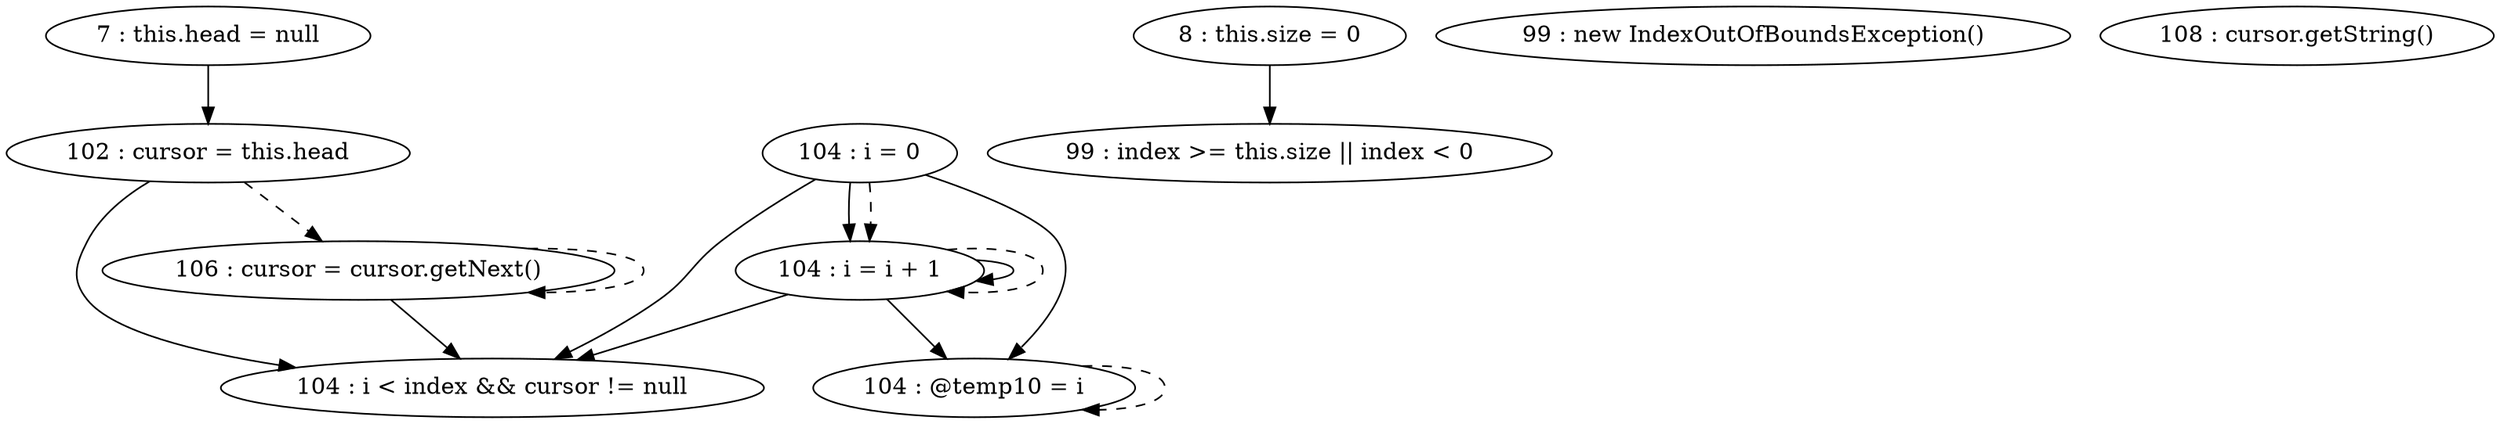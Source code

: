 digraph G {
"7 : this.head = null"
"7 : this.head = null" -> "102 : cursor = this.head"
"8 : this.size = 0"
"8 : this.size = 0" -> "99 : index >= this.size || index < 0"
"99 : index >= this.size || index < 0"
"99 : new IndexOutOfBoundsException()"
"102 : cursor = this.head"
"102 : cursor = this.head" -> "104 : i < index && cursor != null"
"102 : cursor = this.head" -> "106 : cursor = cursor.getNext()" [style=dashed]
"104 : i = 0"
"104 : i = 0" -> "104 : i < index && cursor != null"
"104 : i = 0" -> "104 : @temp10 = i"
"104 : i = 0" -> "104 : i = i + 1"
"104 : i = 0" -> "104 : i = i + 1" [style=dashed]
"104 : i < index && cursor != null"
"106 : cursor = cursor.getNext()"
"106 : cursor = cursor.getNext()" -> "104 : i < index && cursor != null"
"106 : cursor = cursor.getNext()" -> "106 : cursor = cursor.getNext()" [style=dashed]
"104 : @temp10 = i"
"104 : @temp10 = i" -> "104 : @temp10 = i" [style=dashed]
"104 : i = i + 1"
"104 : i = i + 1" -> "104 : i < index && cursor != null"
"104 : i = i + 1" -> "104 : @temp10 = i"
"104 : i = i + 1" -> "104 : i = i + 1"
"104 : i = i + 1" -> "104 : i = i + 1" [style=dashed]
"108 : cursor.getString()"
}